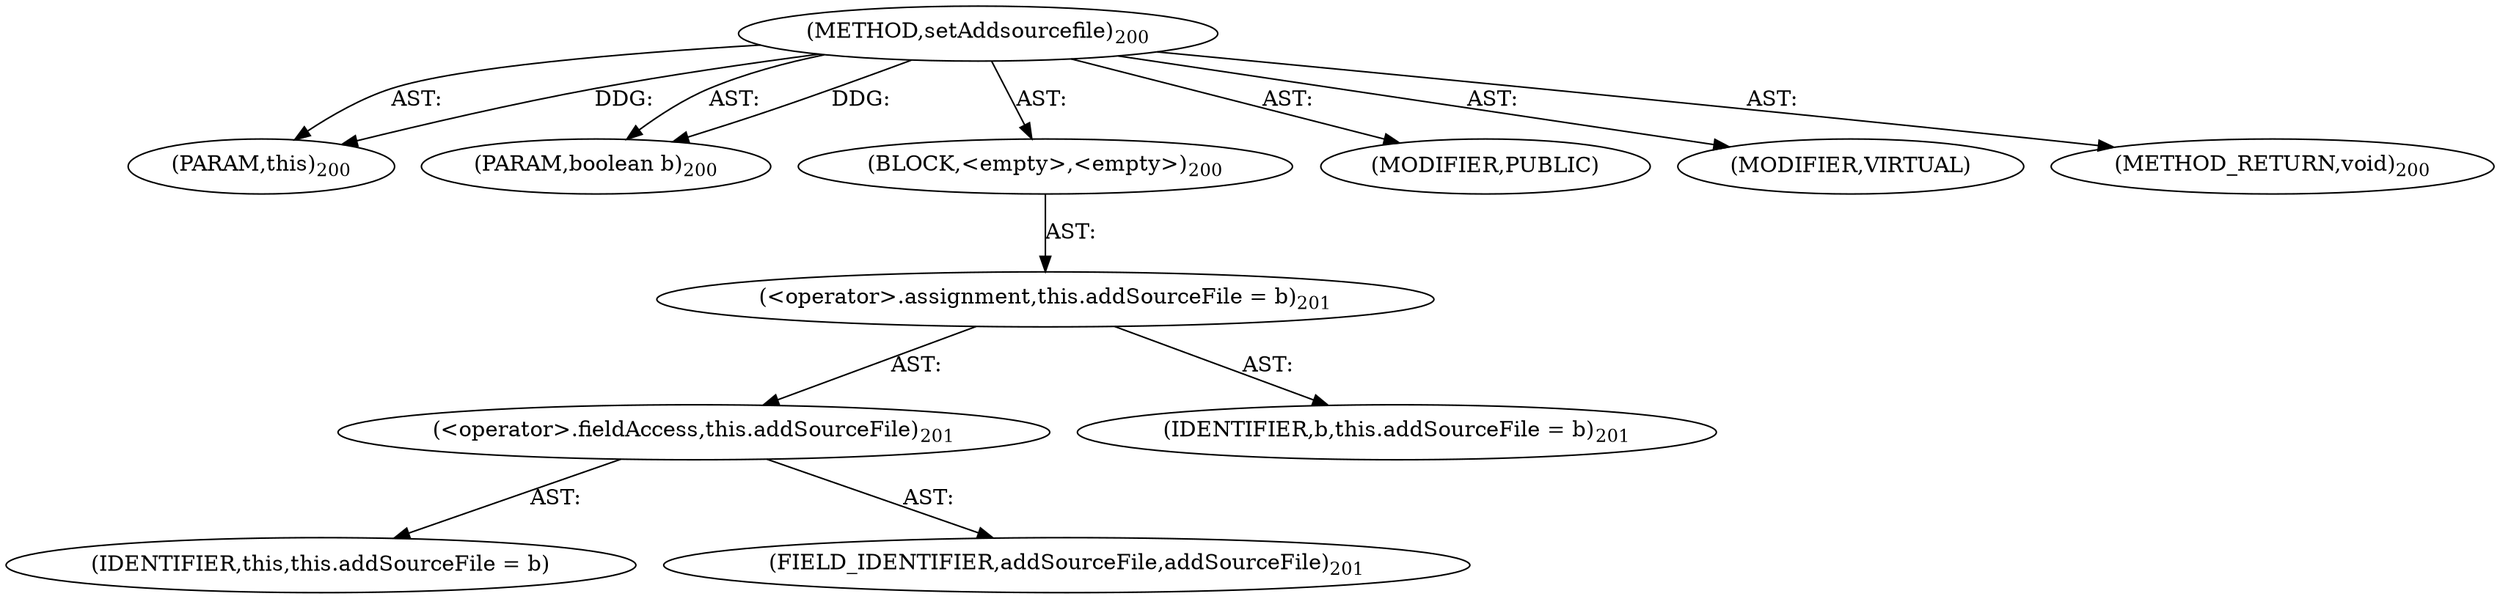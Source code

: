 digraph "setAddsourcefile" {  
"111669149706" [label = <(METHOD,setAddsourcefile)<SUB>200</SUB>> ]
"115964117021" [label = <(PARAM,this)<SUB>200</SUB>> ]
"115964117022" [label = <(PARAM,boolean b)<SUB>200</SUB>> ]
"25769803786" [label = <(BLOCK,&lt;empty&gt;,&lt;empty&gt;)<SUB>200</SUB>> ]
"30064771093" [label = <(&lt;operator&gt;.assignment,this.addSourceFile = b)<SUB>201</SUB>> ]
"30064771094" [label = <(&lt;operator&gt;.fieldAccess,this.addSourceFile)<SUB>201</SUB>> ]
"68719476798" [label = <(IDENTIFIER,this,this.addSourceFile = b)> ]
"55834574858" [label = <(FIELD_IDENTIFIER,addSourceFile,addSourceFile)<SUB>201</SUB>> ]
"68719476799" [label = <(IDENTIFIER,b,this.addSourceFile = b)<SUB>201</SUB>> ]
"133143986212" [label = <(MODIFIER,PUBLIC)> ]
"133143986213" [label = <(MODIFIER,VIRTUAL)> ]
"128849018890" [label = <(METHOD_RETURN,void)<SUB>200</SUB>> ]
  "111669149706" -> "115964117021"  [ label = "AST: "] 
  "111669149706" -> "115964117022"  [ label = "AST: "] 
  "111669149706" -> "25769803786"  [ label = "AST: "] 
  "111669149706" -> "133143986212"  [ label = "AST: "] 
  "111669149706" -> "133143986213"  [ label = "AST: "] 
  "111669149706" -> "128849018890"  [ label = "AST: "] 
  "25769803786" -> "30064771093"  [ label = "AST: "] 
  "30064771093" -> "30064771094"  [ label = "AST: "] 
  "30064771093" -> "68719476799"  [ label = "AST: "] 
  "30064771094" -> "68719476798"  [ label = "AST: "] 
  "30064771094" -> "55834574858"  [ label = "AST: "] 
  "111669149706" -> "115964117021"  [ label = "DDG: "] 
  "111669149706" -> "115964117022"  [ label = "DDG: "] 
}
